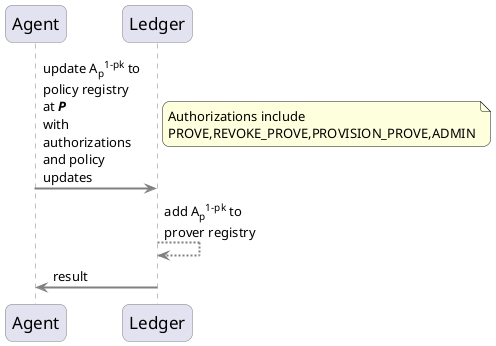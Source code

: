 @startuml
skinparam sequenceArrowThickness 2
skinparam roundcorner 15
skinparam maxmessagesize 100
skinparam sequence {
	ArrowColor grey
	LifeLineBorderColor grey
	ParticipantBorderColor grey
	boxbordercolor white
	ParticipantFontSize 17
	actorfontsize 17
	boxfontsize 17
	boxfontcolor grey
	ActorBorderColor grey
	Actorbackgroundcolor white
}

participant "Agent" as ag
participant "Ledger" as le
ag -> le: update A<sub>p</sub><sup>1-pk</sup> to policy registry at **//P//**\n\
with authorizations and policy updates
note right
	Authorizations include
	PROVE,REVOKE_PROVE,PROVISION_PROVE,ADMIN
end note
le --> le: add A<sub>p</sub><sup>1-pk</sup> to prover registry
le -> ag: result

@enduml
